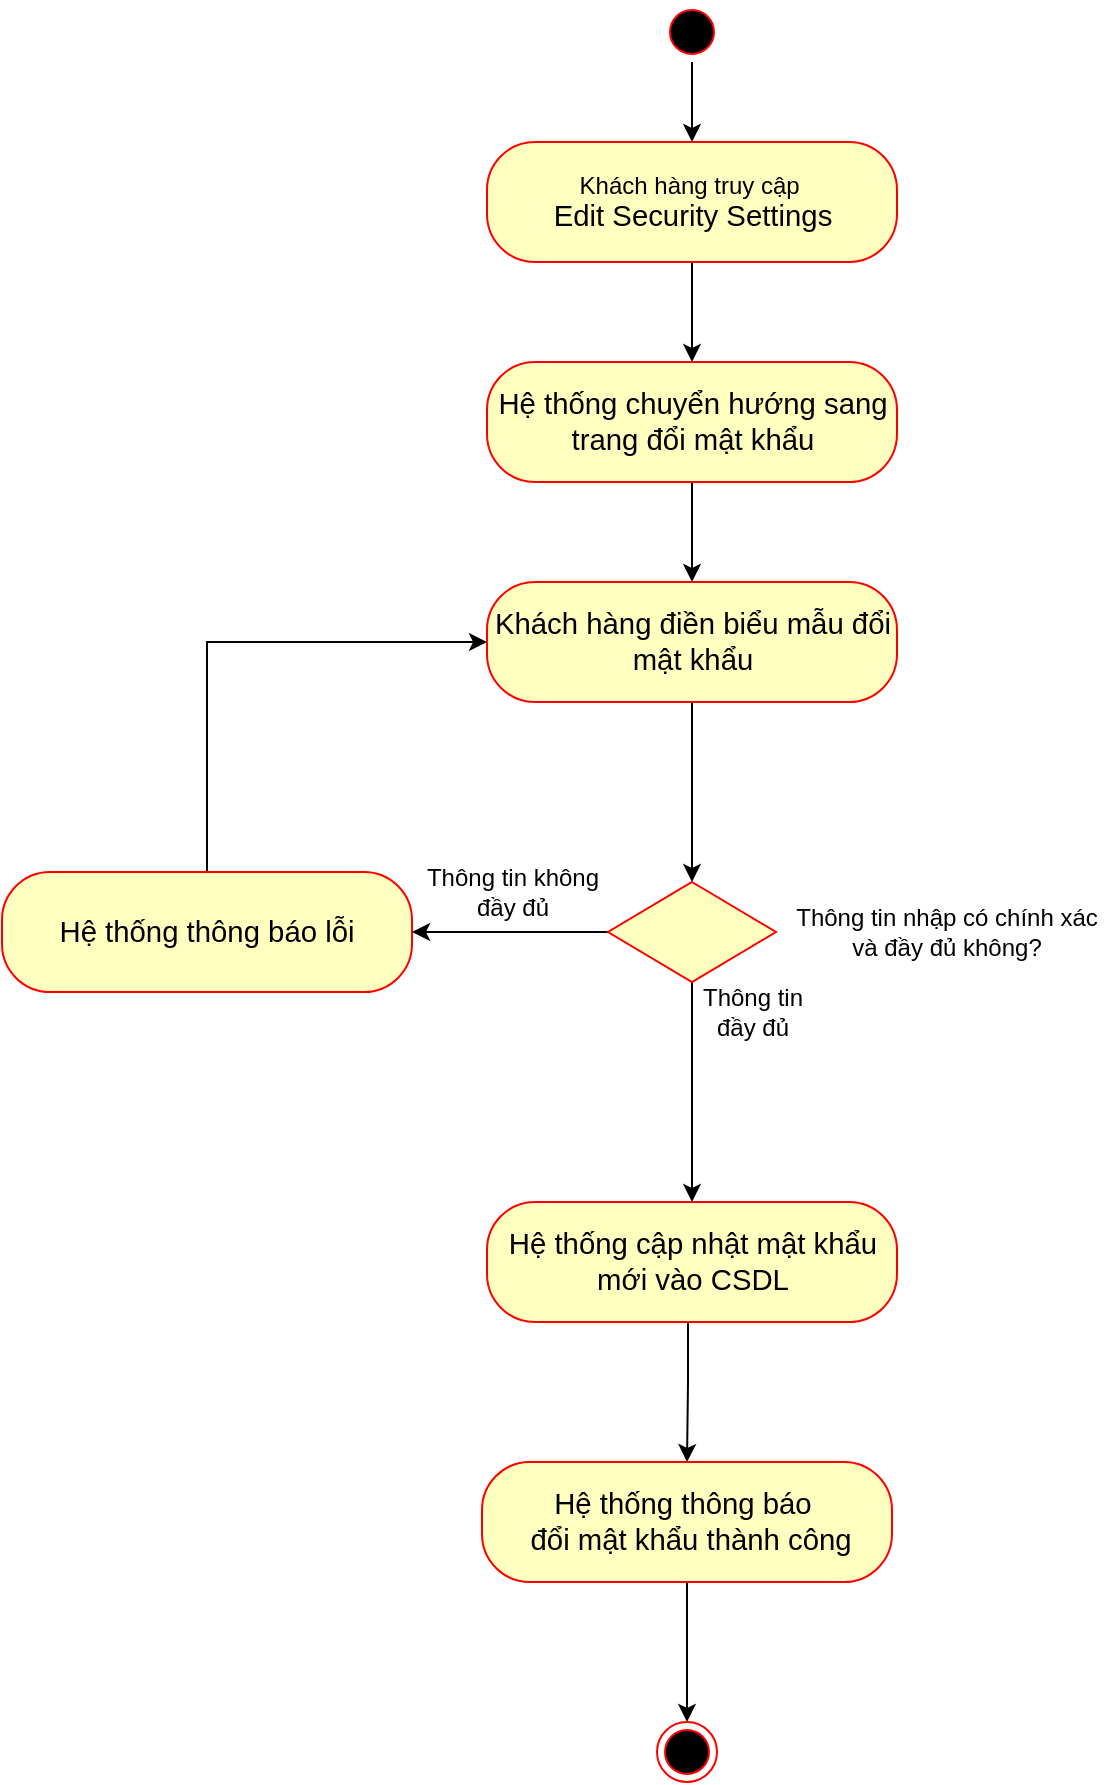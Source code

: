 <mxfile version="16.5.1" type="device"><diagram id="WM7_B9Y1rq9JP3oKVDfU" name="Trang-6"><mxGraphModel dx="1102" dy="905" grid="1" gridSize="10" guides="1" tooltips="1" connect="1" arrows="1" fold="1" page="1" pageScale="1" pageWidth="827" pageHeight="1169" math="0" shadow="0"><root><mxCell id="0"/><mxCell id="1" parent="0"/><mxCell id="gVpvYtOZoU_2GQoMcccv-2" value="" style="ellipse;html=1;shape=startState;fillColor=#000000;strokeColor=#ff0000;fontFamily=Helvetica;" parent="1" vertex="1"><mxGeometry x="530" y="260" width="30" height="30" as="geometry"/></mxCell><mxCell id="gVpvYtOZoU_2GQoMcccv-3" style="edgeStyle=orthogonalEdgeStyle;rounded=0;orthogonalLoop=1;jettySize=auto;html=1;entryX=0.5;entryY=0;entryDx=0;entryDy=0;startArrow=none;startFill=0;endArrow=classic;endFill=1;" parent="1" source="gVpvYtOZoU_2GQoMcccv-4" target="gVpvYtOZoU_2GQoMcccv-10" edge="1"><mxGeometry relative="1" as="geometry"/></mxCell><mxCell id="gVpvYtOZoU_2GQoMcccv-4" value="Khách hàng truy cập&amp;nbsp;&lt;br&gt;&lt;span id=&quot;docs-internal-guid-c46157a8-7fff-599b-7e33-ecd2c7dca1f7&quot;&gt;&lt;span style=&quot;font-size: 11pt ; font-family: &amp;#34;calibri&amp;#34; , sans-serif ; background-color: transparent ; vertical-align: baseline&quot;&gt;Edit Security Settings&lt;/span&gt;&lt;/span&gt;" style="rounded=1;whiteSpace=wrap;html=1;arcSize=40;fontColor=#000000;fillColor=#ffffc0;strokeColor=#ff0000;fontFamily=Helvetica;" parent="1" vertex="1"><mxGeometry x="442.5" y="330" width="205" height="60" as="geometry"/></mxCell><mxCell id="gVpvYtOZoU_2GQoMcccv-7" style="edgeStyle=orthogonalEdgeStyle;rounded=0;orthogonalLoop=1;jettySize=auto;html=1;entryX=0.5;entryY=0;entryDx=0;entryDy=0;startArrow=none;startFill=0;endArrow=classic;endFill=1;" parent="1" source="gVpvYtOZoU_2GQoMcccv-2" target="gVpvYtOZoU_2GQoMcccv-4" edge="1"><mxGeometry relative="1" as="geometry"><mxPoint x="545" y="290" as="sourcePoint"/></mxGeometry></mxCell><mxCell id="gVpvYtOZoU_2GQoMcccv-9" style="edgeStyle=orthogonalEdgeStyle;rounded=0;orthogonalLoop=1;jettySize=auto;html=1;entryX=0.5;entryY=0;entryDx=0;entryDy=0;startArrow=none;startFill=0;endArrow=classic;endFill=1;" parent="1" source="gVpvYtOZoU_2GQoMcccv-10" target="gVpvYtOZoU_2GQoMcccv-12" edge="1"><mxGeometry relative="1" as="geometry"/></mxCell><mxCell id="gVpvYtOZoU_2GQoMcccv-10" value="&lt;span id=&quot;docs-internal-guid-7bbbeb5b-7fff-5ca4-90aa-0212f282a2bc&quot; style=&quot;font-size: 14.667px&quot;&gt;&lt;font face=&quot;calibri, sans-serif&quot;&gt;&lt;p style=&quot;line-height: 1.2 ; margin-top: 0pt ; margin-bottom: 0pt&quot; dir=&quot;ltr&quot;&gt;&lt;span id=&quot;docs-internal-guid-22c4adf3-7fff-aac8-0c8c-646d39f8e503&quot;&gt;&lt;/span&gt;&lt;/p&gt;&lt;p style=&quot;line-height: 1.2 ; margin-top: 0pt ; margin-bottom: 0pt&quot; dir=&quot;ltr&quot;&gt;Hệ thống chuyển hướng sang&lt;/p&gt;&lt;p style=&quot;line-height: 1.2 ; margin-top: 0pt ; margin-bottom: 0pt&quot; dir=&quot;ltr&quot;&gt;trang đổi mật khẩu&lt;/p&gt;&lt;/font&gt;&lt;/span&gt;" style="rounded=1;whiteSpace=wrap;html=1;arcSize=40;fontColor=#000000;fillColor=#ffffc0;strokeColor=#ff0000;fontFamily=Helvetica;" parent="1" vertex="1"><mxGeometry x="442.5" y="440" width="205" height="60" as="geometry"/></mxCell><mxCell id="gVpvYtOZoU_2GQoMcccv-11" style="edgeStyle=orthogonalEdgeStyle;rounded=0;orthogonalLoop=1;jettySize=auto;html=1;startArrow=none;startFill=0;endArrow=classic;endFill=1;" parent="1" source="gVpvYtOZoU_2GQoMcccv-12" target="N5ifp7w7vRG1QFIWe4pK-1" edge="1"><mxGeometry relative="1" as="geometry"><mxPoint x="545" y="690" as="targetPoint"/></mxGeometry></mxCell><mxCell id="gVpvYtOZoU_2GQoMcccv-12" value="&lt;span id=&quot;docs-internal-guid-7bbbeb5b-7fff-5ca4-90aa-0212f282a2bc&quot;&gt;&lt;p style=&quot;line-height:1.2;margin-top:0pt;margin-bottom:0pt;&quot; dir=&quot;ltr&quot;&gt;&lt;span id=&quot;docs-internal-guid-923ac060-7fff-1fe2-8774-9114eb841b8d&quot;&gt;&lt;/span&gt;&lt;/p&gt;&lt;p style=&quot;line-height:1.2;margin-top:0pt;margin-bottom:0pt;&quot; dir=&quot;ltr&quot;&gt;&lt;span id=&quot;docs-internal-guid-e6479881-7fff-e8f2-3632-55e04f98d774&quot;&gt;&lt;span style=&quot;font-size: 11pt; font-family: Calibri, sans-serif; background-color: transparent; font-variant-numeric: normal; font-variant-east-asian: normal; vertical-align: baseline;&quot;&gt;Khách hàng điền biểu mẫu đổi mật khẩu&lt;/span&gt;&lt;/span&gt;&lt;br&gt;&lt;/p&gt;&lt;/span&gt;" style="rounded=1;whiteSpace=wrap;html=1;arcSize=40;fontColor=#000000;fillColor=#ffffc0;strokeColor=#ff0000;fontFamily=Helvetica;" parent="1" vertex="1"><mxGeometry x="442.5" y="550" width="205" height="60" as="geometry"/></mxCell><mxCell id="gVpvYtOZoU_2GQoMcccv-16" style="edgeStyle=orthogonalEdgeStyle;rounded=0;orthogonalLoop=1;jettySize=auto;html=1;entryX=0.5;entryY=0;entryDx=0;entryDy=0;" parent="1" target="gVpvYtOZoU_2GQoMcccv-21" edge="1"><mxGeometry relative="1" as="geometry"><mxPoint x="550" y="910" as="sourcePoint"/><Array as="points"><mxPoint x="543" y="910"/><mxPoint x="543" y="950"/></Array></mxGeometry></mxCell><mxCell id="gVpvYtOZoU_2GQoMcccv-19" value="&lt;font face=&quot;calibri, sans-serif&quot;&gt;&lt;span style=&quot;font-size: 14.667px;&quot;&gt;Hệ thống cập nhật mật khẩu mới vào CSDL&lt;/span&gt;&lt;/font&gt;" style="rounded=1;whiteSpace=wrap;html=1;arcSize=40;fontColor=#000000;fillColor=#ffffc0;strokeColor=#ff0000;fontFamily=Helvetica;" parent="1" vertex="1"><mxGeometry x="442.5" y="860" width="205" height="60" as="geometry"/></mxCell><mxCell id="gVpvYtOZoU_2GQoMcccv-20" style="edgeStyle=orthogonalEdgeStyle;rounded=0;orthogonalLoop=1;jettySize=auto;html=1;" parent="1" source="gVpvYtOZoU_2GQoMcccv-21" target="qNvcH1AoNCD8w8KCCRMV-1" edge="1"><mxGeometry relative="1" as="geometry"><mxPoint x="542.5" y="1139" as="targetPoint"/></mxGeometry></mxCell><mxCell id="gVpvYtOZoU_2GQoMcccv-21" value="&lt;font face=&quot;calibri, sans-serif&quot;&gt;&lt;span style=&quot;font-size: 14.667px&quot;&gt;Hệ thống thông báo&amp;nbsp;&lt;/span&gt;&lt;/font&gt;&lt;span id=&quot;docs-internal-guid-1d08b6fa-7fff-2942-9679-0affb5d9a435&quot;&gt;&lt;p style=&quot;line-height:1.2;margin-top:0pt;margin-bottom:0pt;&quot; dir=&quot;ltr&quot;&gt;&lt;span style=&quot;font-size: 11pt; font-family: Calibri, sans-serif; background-color: transparent; font-variant-numeric: normal; font-variant-east-asian: normal; vertical-align: baseline;&quot;&gt;&amp;nbsp;đổi mật khẩu thành công&lt;/span&gt;&lt;/p&gt;&lt;/span&gt;" style="rounded=1;whiteSpace=wrap;html=1;arcSize=40;fontColor=#000000;fillColor=#ffffc0;strokeColor=#ff0000;fontFamily=Helvetica;" parent="1" vertex="1"><mxGeometry x="440" y="990" width="205" height="60" as="geometry"/></mxCell><mxCell id="N5ifp7w7vRG1QFIWe4pK-4" style="edgeStyle=orthogonalEdgeStyle;rounded=0;orthogonalLoop=1;jettySize=auto;html=1;" parent="1" source="N5ifp7w7vRG1QFIWe4pK-1" target="jPJB0lj1Q-mgiipNnf6m-1" edge="1"><mxGeometry relative="1" as="geometry"><Array as="points"><mxPoint x="450" y="725"/><mxPoint x="450" y="725"/></Array></mxGeometry></mxCell><mxCell id="N5ifp7w7vRG1QFIWe4pK-6" style="edgeStyle=orthogonalEdgeStyle;rounded=0;orthogonalLoop=1;jettySize=auto;html=1;" parent="1" source="N5ifp7w7vRG1QFIWe4pK-1" target="gVpvYtOZoU_2GQoMcccv-19" edge="1"><mxGeometry relative="1" as="geometry"><mxPoint x="545" y="972.976" as="targetPoint"/><Array as="points"/></mxGeometry></mxCell><mxCell id="N5ifp7w7vRG1QFIWe4pK-1" value="" style="rhombus;whiteSpace=wrap;html=1;fillColor=#ffffc0;strokeColor=#ff0000;fontFamily=Helvetica;" parent="1" vertex="1"><mxGeometry x="503" y="700" width="84" height="50" as="geometry"/></mxCell><mxCell id="N5ifp7w7vRG1QFIWe4pK-3" value="Thông tin nhập có chính xác &lt;br&gt;và đầy đủ không?" style="text;html=1;align=center;verticalAlign=middle;resizable=0;points=[];autosize=1;strokeColor=none;fillColor=none;" parent="1" vertex="1"><mxGeometry x="587" y="710" width="170" height="30" as="geometry"/></mxCell><mxCell id="N5ifp7w7vRG1QFIWe4pK-5" value="Thông tin không&lt;br&gt;đầy đủ" style="text;html=1;align=center;verticalAlign=middle;resizable=0;points=[];autosize=1;strokeColor=none;fillColor=none;" parent="1" vertex="1"><mxGeometry x="405" y="690" width="100" height="30" as="geometry"/></mxCell><mxCell id="N5ifp7w7vRG1QFIWe4pK-7" value="Thông tin&lt;br&gt;đầy đủ" style="text;html=1;align=center;verticalAlign=middle;resizable=0;points=[];autosize=1;strokeColor=none;fillColor=none;" parent="1" vertex="1"><mxGeometry x="540" y="750" width="70" height="30" as="geometry"/></mxCell><mxCell id="qNvcH1AoNCD8w8KCCRMV-1" value="" style="ellipse;html=1;shape=endState;fillColor=#000000;strokeColor=#ff0000;" parent="1" vertex="1"><mxGeometry x="527.5" y="1120" width="30" height="30" as="geometry"/></mxCell><mxCell id="jPJB0lj1Q-mgiipNnf6m-2" style="edgeStyle=orthogonalEdgeStyle;rounded=0;orthogonalLoop=1;jettySize=auto;html=1;" edge="1" parent="1" source="jPJB0lj1Q-mgiipNnf6m-1" target="gVpvYtOZoU_2GQoMcccv-12"><mxGeometry relative="1" as="geometry"><Array as="points"><mxPoint x="303" y="580"/></Array></mxGeometry></mxCell><mxCell id="jPJB0lj1Q-mgiipNnf6m-1" value="&lt;span id=&quot;docs-internal-guid-7bbbeb5b-7fff-5ca4-90aa-0212f282a2bc&quot;&gt;&lt;p style=&quot;line-height: 1.2 ; margin-top: 0pt ; margin-bottom: 0pt&quot; dir=&quot;ltr&quot;&gt;&lt;span id=&quot;docs-internal-guid-923ac060-7fff-1fe2-8774-9114eb841b8d&quot;&gt;&lt;/span&gt;&lt;/p&gt;&lt;p style=&quot;line-height: 1.2 ; margin-top: 0pt ; margin-bottom: 0pt&quot; dir=&quot;ltr&quot;&gt;&lt;span id=&quot;docs-internal-guid-e6479881-7fff-e8f2-3632-55e04f98d774&quot;&gt;&lt;span style=&quot;font-size: 11pt ; font-family: &amp;#34;calibri&amp;#34; , sans-serif ; background-color: transparent ; vertical-align: baseline&quot;&gt;Hệ thống thông báo lỗi&lt;/span&gt;&lt;/span&gt;&lt;br&gt;&lt;/p&gt;&lt;/span&gt;" style="rounded=1;whiteSpace=wrap;html=1;arcSize=40;fontColor=#000000;fillColor=#ffffc0;strokeColor=#ff0000;fontFamily=Helvetica;" vertex="1" parent="1"><mxGeometry x="200" y="695" width="205" height="60" as="geometry"/></mxCell></root></mxGraphModel></diagram></mxfile>